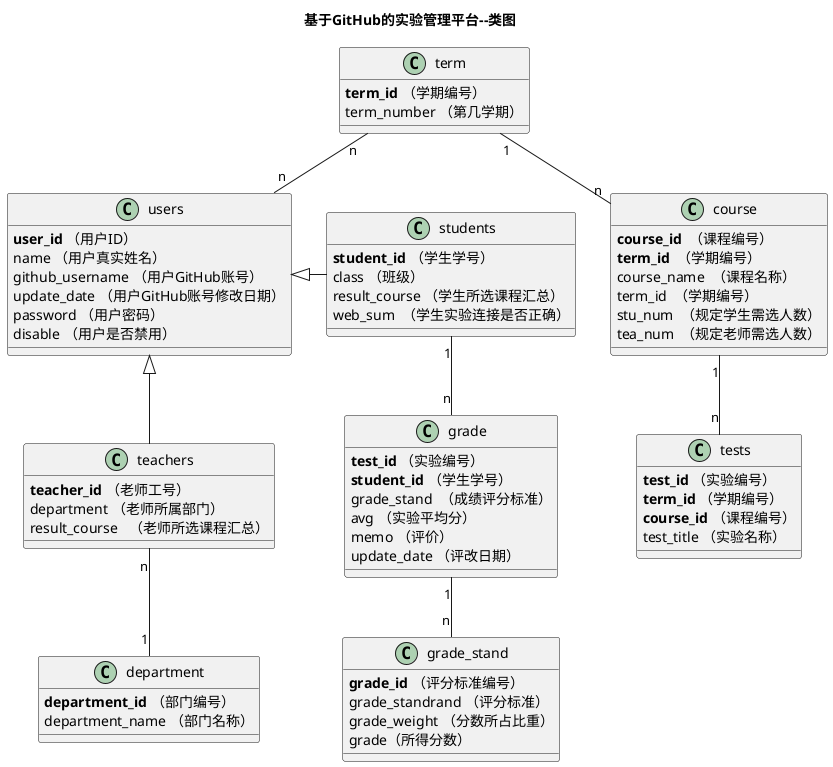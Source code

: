 @startuml
title 基于GitHub的实验管理平台--类图
class users {
    <b>user_id</b> （用户ID）
    name （用户真实姓名）
    github_username （用户GitHub账号）
    update_date （用户GitHub账号修改日期）
    password （用户密码）
    disable （用户是否禁用）
}
class teachers{
    <b>teacher_id</b> （老师工号）
    department （老师所属部门）
    result_course   （老师所选课程汇总）
}
class students{
    <b>student_id</b> （学生学号）
    class （班级）
    result_course （学生所选课程汇总）
    web_sum  （学生实验连接是否正确）
}
users <|- students
users <|-- teachers
class course{
    <b>course_id</b>  （课程编号）
    <b>term_id</b>  （学期编号）
    course_name  （课程名称）
    term_id  （学期编号）
    stu_num  （规定学生需选人数）
    tea_num  （规定老师需选人数）
}
class tests {
    <b>test_id</b> （实验编号）
    <b>term_id</b> （学期编号）
    <b>course_id</b> （课程编号）
    test_title （实验名称）
}
class grade {
    <b>test_id</b> （实验编号）
    <b>student_id</b> （学生学号）
    grade_stand  （成绩评分标准）
    avg （实验平均分）
    memo （评价）
    update_date （评改日期）
}
class grade_stand{
    <b>grade_id</b> （评分标准编号）
    grade_standrand （评分标准）
    grade_weight （分数所占比重）
    grade（所得分数）
}
class term{
    <b>term_id</b> （学期编号）
    term_number （第几学期）
}
class department{
    <b>department_id</b> （部门编号）
    department_name （部门名称）
}
teachers "n" -- "1"  department
students "1" -- "n"  grade
grade "1" -- "n"  grade_stand
term "1" -- "n"  course
term "n" -- "n"  users
course "1" -- "n"  tests
@enduml
